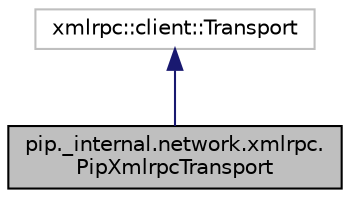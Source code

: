digraph "pip._internal.network.xmlrpc.PipXmlrpcTransport"
{
 // LATEX_PDF_SIZE
  edge [fontname="Helvetica",fontsize="10",labelfontname="Helvetica",labelfontsize="10"];
  node [fontname="Helvetica",fontsize="10",shape=record];
  Node1 [label="pip._internal.network.xmlrpc.\lPipXmlrpcTransport",height=0.2,width=0.4,color="black", fillcolor="grey75", style="filled", fontcolor="black",tooltip=" "];
  Node2 -> Node1 [dir="back",color="midnightblue",fontsize="10",style="solid"];
  Node2 [label="xmlrpc::client::Transport",height=0.2,width=0.4,color="grey75", fillcolor="white", style="filled",tooltip=" "];
}
